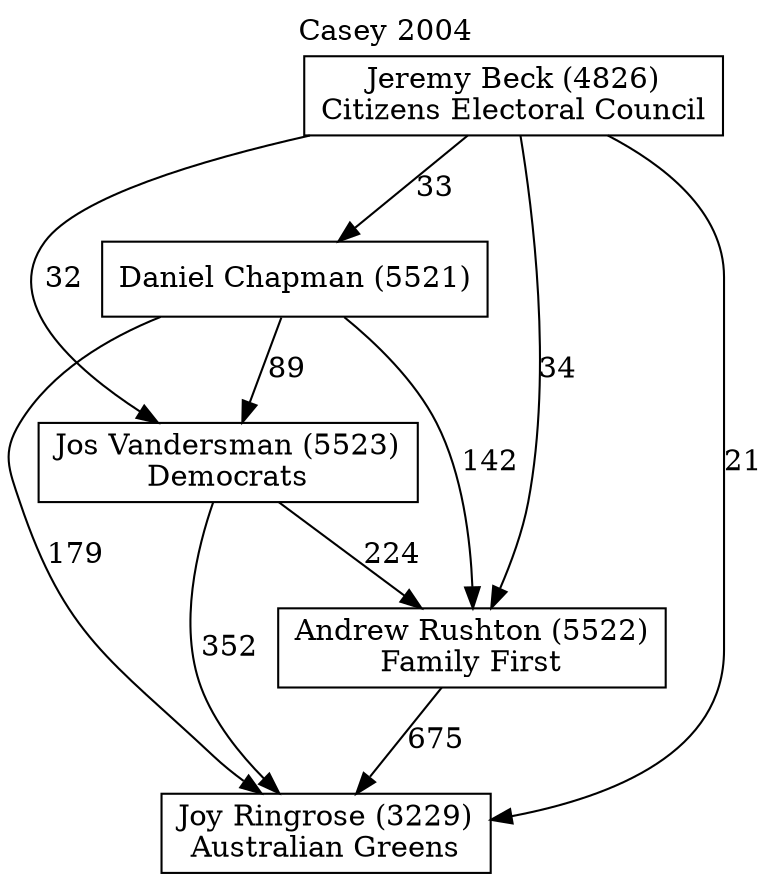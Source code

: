 // House preference flow
digraph "Joy Ringrose (3229)_Casey_2004" {
	graph [label="Casey 2004" labelloc=t mclimit=10]
	node [shape=box]
	"Joy Ringrose (3229)" [label="Joy Ringrose (3229)
Australian Greens"]
	"Andrew Rushton (5522)" [label="Andrew Rushton (5522)
Family First"]
	"Jos Vandersman (5523)" [label="Jos Vandersman (5523)
Democrats"]
	"Daniel Chapman (5521)" [label="Daniel Chapman (5521)
"]
	"Jeremy Beck (4826)" [label="Jeremy Beck (4826)
Citizens Electoral Council"]
	"Joy Ringrose (3229)" [label="Joy Ringrose (3229)
Australian Greens"]
	"Jos Vandersman (5523)" [label="Jos Vandersman (5523)
Democrats"]
	"Daniel Chapman (5521)" [label="Daniel Chapman (5521)
"]
	"Jeremy Beck (4826)" [label="Jeremy Beck (4826)
Citizens Electoral Council"]
	"Joy Ringrose (3229)" [label="Joy Ringrose (3229)
Australian Greens"]
	"Daniel Chapman (5521)" [label="Daniel Chapman (5521)
"]
	"Jeremy Beck (4826)" [label="Jeremy Beck (4826)
Citizens Electoral Council"]
	"Joy Ringrose (3229)" [label="Joy Ringrose (3229)
Australian Greens"]
	"Jeremy Beck (4826)" [label="Jeremy Beck (4826)
Citizens Electoral Council"]
	"Jeremy Beck (4826)" [label="Jeremy Beck (4826)
Citizens Electoral Council"]
	"Daniel Chapman (5521)" [label="Daniel Chapman (5521)
"]
	"Jeremy Beck (4826)" [label="Jeremy Beck (4826)
Citizens Electoral Council"]
	"Jeremy Beck (4826)" [label="Jeremy Beck (4826)
Citizens Electoral Council"]
	"Jos Vandersman (5523)" [label="Jos Vandersman (5523)
Democrats"]
	"Daniel Chapman (5521)" [label="Daniel Chapman (5521)
"]
	"Jeremy Beck (4826)" [label="Jeremy Beck (4826)
Citizens Electoral Council"]
	"Jos Vandersman (5523)" [label="Jos Vandersman (5523)
Democrats"]
	"Jeremy Beck (4826)" [label="Jeremy Beck (4826)
Citizens Electoral Council"]
	"Jeremy Beck (4826)" [label="Jeremy Beck (4826)
Citizens Electoral Council"]
	"Daniel Chapman (5521)" [label="Daniel Chapman (5521)
"]
	"Jeremy Beck (4826)" [label="Jeremy Beck (4826)
Citizens Electoral Council"]
	"Jeremy Beck (4826)" [label="Jeremy Beck (4826)
Citizens Electoral Council"]
	"Andrew Rushton (5522)" [label="Andrew Rushton (5522)
Family First"]
	"Jos Vandersman (5523)" [label="Jos Vandersman (5523)
Democrats"]
	"Daniel Chapman (5521)" [label="Daniel Chapman (5521)
"]
	"Jeremy Beck (4826)" [label="Jeremy Beck (4826)
Citizens Electoral Council"]
	"Andrew Rushton (5522)" [label="Andrew Rushton (5522)
Family First"]
	"Daniel Chapman (5521)" [label="Daniel Chapman (5521)
"]
	"Jeremy Beck (4826)" [label="Jeremy Beck (4826)
Citizens Electoral Council"]
	"Andrew Rushton (5522)" [label="Andrew Rushton (5522)
Family First"]
	"Jeremy Beck (4826)" [label="Jeremy Beck (4826)
Citizens Electoral Council"]
	"Jeremy Beck (4826)" [label="Jeremy Beck (4826)
Citizens Electoral Council"]
	"Daniel Chapman (5521)" [label="Daniel Chapman (5521)
"]
	"Jeremy Beck (4826)" [label="Jeremy Beck (4826)
Citizens Electoral Council"]
	"Jeremy Beck (4826)" [label="Jeremy Beck (4826)
Citizens Electoral Council"]
	"Jos Vandersman (5523)" [label="Jos Vandersman (5523)
Democrats"]
	"Daniel Chapman (5521)" [label="Daniel Chapman (5521)
"]
	"Jeremy Beck (4826)" [label="Jeremy Beck (4826)
Citizens Electoral Council"]
	"Jos Vandersman (5523)" [label="Jos Vandersman (5523)
Democrats"]
	"Jeremy Beck (4826)" [label="Jeremy Beck (4826)
Citizens Electoral Council"]
	"Jeremy Beck (4826)" [label="Jeremy Beck (4826)
Citizens Electoral Council"]
	"Daniel Chapman (5521)" [label="Daniel Chapman (5521)
"]
	"Jeremy Beck (4826)" [label="Jeremy Beck (4826)
Citizens Electoral Council"]
	"Jeremy Beck (4826)" [label="Jeremy Beck (4826)
Citizens Electoral Council"]
	"Andrew Rushton (5522)" -> "Joy Ringrose (3229)" [label=675]
	"Jos Vandersman (5523)" -> "Andrew Rushton (5522)" [label=224]
	"Daniel Chapman (5521)" -> "Jos Vandersman (5523)" [label=89]
	"Jeremy Beck (4826)" -> "Daniel Chapman (5521)" [label=33]
	"Jos Vandersman (5523)" -> "Joy Ringrose (3229)" [label=352]
	"Daniel Chapman (5521)" -> "Joy Ringrose (3229)" [label=179]
	"Jeremy Beck (4826)" -> "Joy Ringrose (3229)" [label=21]
	"Jeremy Beck (4826)" -> "Jos Vandersman (5523)" [label=32]
	"Daniel Chapman (5521)" -> "Andrew Rushton (5522)" [label=142]
	"Jeremy Beck (4826)" -> "Andrew Rushton (5522)" [label=34]
}
